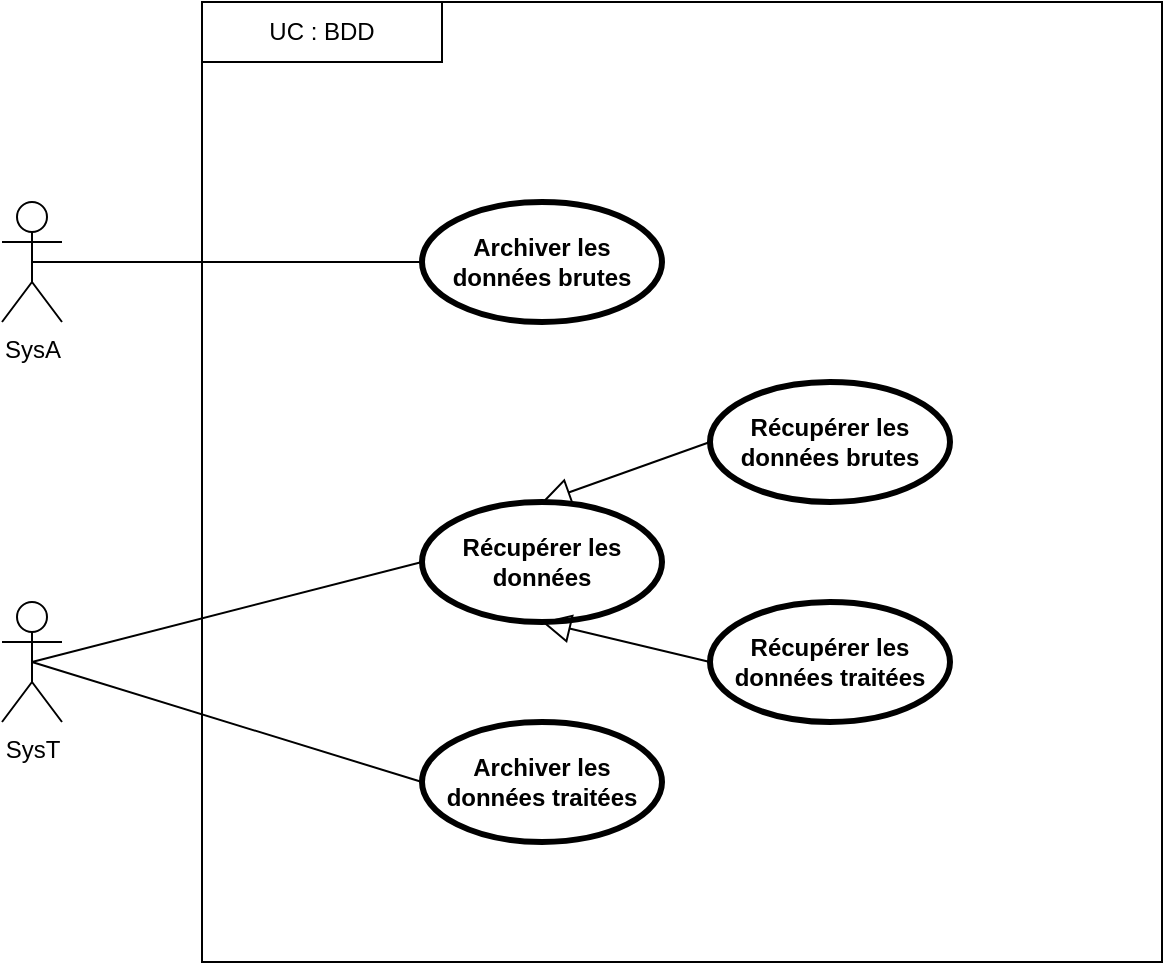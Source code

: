 <mxfile version="26.0.8">
  <diagram name="Page-1" id="7C5conPR3XDGne3vGdcc">
    <mxGraphModel dx="1026" dy="725" grid="1" gridSize="10" guides="1" tooltips="1" connect="1" arrows="1" fold="1" page="1" pageScale="1" pageWidth="827" pageHeight="1169" math="0" shadow="0">
      <root>
        <mxCell id="0" />
        <mxCell id="1" parent="0" />
        <mxCell id="_SGvhKMOM8ONxeFLZ8ZX-1" value="" style="whiteSpace=wrap;html=1;aspect=fixed;" parent="1" vertex="1">
          <mxGeometry x="160" y="120" width="480" height="480" as="geometry" />
        </mxCell>
        <mxCell id="_SGvhKMOM8ONxeFLZ8ZX-2" value="UC : BDD" style="shape=partialRectangle;whiteSpace=wrap;html=1;top=0;left=0;fillColor=none;" parent="1" vertex="1">
          <mxGeometry x="160" y="120" width="120" height="30" as="geometry" />
        </mxCell>
        <mxCell id="_SGvhKMOM8ONxeFLZ8ZX-3" value="SysA" style="shape=umlActor;html=1;verticalLabelPosition=bottom;verticalAlign=top;align=center;" parent="1" vertex="1">
          <mxGeometry x="60" y="220" width="30" height="60" as="geometry" />
        </mxCell>
        <mxCell id="_SGvhKMOM8ONxeFLZ8ZX-4" value="SysT" style="shape=umlActor;html=1;verticalLabelPosition=bottom;verticalAlign=top;align=center;" parent="1" vertex="1">
          <mxGeometry x="60" y="420" width="30" height="60" as="geometry" />
        </mxCell>
        <mxCell id="_SGvhKMOM8ONxeFLZ8ZX-6" value="Archiver les données brutes" style="shape=ellipse;html=1;strokeWidth=3;fontStyle=1;whiteSpace=wrap;align=center;perimeter=ellipsePerimeter;" parent="1" vertex="1">
          <mxGeometry x="270" y="220" width="120" height="60" as="geometry" />
        </mxCell>
        <mxCell id="_SGvhKMOM8ONxeFLZ8ZX-7" value="Récupérer les données" style="shape=ellipse;html=1;strokeWidth=3;fontStyle=1;whiteSpace=wrap;align=center;perimeter=ellipsePerimeter;" parent="1" vertex="1">
          <mxGeometry x="270" y="370" width="120" height="60" as="geometry" />
        </mxCell>
        <mxCell id="_SGvhKMOM8ONxeFLZ8ZX-8" value="" style="edgeStyle=none;html=1;endArrow=none;verticalAlign=bottom;rounded=0;exitX=0.5;exitY=0.5;exitDx=0;exitDy=0;exitPerimeter=0;entryX=0;entryY=0.5;entryDx=0;entryDy=0;" parent="1" source="_SGvhKMOM8ONxeFLZ8ZX-3" target="_SGvhKMOM8ONxeFLZ8ZX-6" edge="1">
          <mxGeometry width="160" relative="1" as="geometry">
            <mxPoint x="240" y="360" as="sourcePoint" />
            <mxPoint x="400" y="360" as="targetPoint" />
          </mxGeometry>
        </mxCell>
        <mxCell id="_SGvhKMOM8ONxeFLZ8ZX-9" value="" style="edgeStyle=none;html=1;endArrow=none;verticalAlign=bottom;rounded=0;exitX=0.5;exitY=0.5;exitDx=0;exitDy=0;exitPerimeter=0;entryX=0;entryY=0.5;entryDx=0;entryDy=0;" parent="1" source="_SGvhKMOM8ONxeFLZ8ZX-4" target="_SGvhKMOM8ONxeFLZ8ZX-7" edge="1">
          <mxGeometry width="160" relative="1" as="geometry">
            <mxPoint x="240" y="360" as="sourcePoint" />
            <mxPoint x="400" y="360" as="targetPoint" />
          </mxGeometry>
        </mxCell>
        <mxCell id="_SGvhKMOM8ONxeFLZ8ZX-10" value="Archiver les données traitées" style="shape=ellipse;html=1;strokeWidth=3;fontStyle=1;whiteSpace=wrap;align=center;perimeter=ellipsePerimeter;" parent="1" vertex="1">
          <mxGeometry x="270" y="480" width="120" height="60" as="geometry" />
        </mxCell>
        <mxCell id="_SGvhKMOM8ONxeFLZ8ZX-11" value="" style="edgeStyle=none;html=1;endArrow=none;verticalAlign=bottom;rounded=0;exitX=0.5;exitY=0.5;exitDx=0;exitDy=0;exitPerimeter=0;entryX=0;entryY=0.5;entryDx=0;entryDy=0;" parent="1" source="_SGvhKMOM8ONxeFLZ8ZX-4" target="_SGvhKMOM8ONxeFLZ8ZX-10" edge="1">
          <mxGeometry width="160" relative="1" as="geometry">
            <mxPoint x="240" y="360" as="sourcePoint" />
            <mxPoint x="400" y="360" as="targetPoint" />
          </mxGeometry>
        </mxCell>
        <mxCell id="_SGvhKMOM8ONxeFLZ8ZX-12" value="Récupérer les données brutes" style="shape=ellipse;html=1;strokeWidth=3;fontStyle=1;whiteSpace=wrap;align=center;perimeter=ellipsePerimeter;" parent="1" vertex="1">
          <mxGeometry x="414" y="310" width="120" height="60" as="geometry" />
        </mxCell>
        <mxCell id="_SGvhKMOM8ONxeFLZ8ZX-13" value="Récupérer les données traitées" style="shape=ellipse;html=1;strokeWidth=3;fontStyle=1;whiteSpace=wrap;align=center;perimeter=ellipsePerimeter;" parent="1" vertex="1">
          <mxGeometry x="414" y="420" width="120" height="60" as="geometry" />
        </mxCell>
        <mxCell id="_SGvhKMOM8ONxeFLZ8ZX-14" value="" style="edgeStyle=none;html=1;endArrow=block;endFill=0;endSize=12;verticalAlign=bottom;rounded=0;entryX=0.5;entryY=0;entryDx=0;entryDy=0;exitX=0;exitY=0.5;exitDx=0;exitDy=0;" parent="1" source="_SGvhKMOM8ONxeFLZ8ZX-12" target="_SGvhKMOM8ONxeFLZ8ZX-7" edge="1">
          <mxGeometry width="160" relative="1" as="geometry">
            <mxPoint x="240" y="360" as="sourcePoint" />
            <mxPoint x="400" y="360" as="targetPoint" />
          </mxGeometry>
        </mxCell>
        <mxCell id="_SGvhKMOM8ONxeFLZ8ZX-15" value="" style="edgeStyle=none;html=1;endArrow=block;endFill=0;endSize=12;verticalAlign=bottom;rounded=0;entryX=0.5;entryY=1;entryDx=0;entryDy=0;exitX=0;exitY=0.5;exitDx=0;exitDy=0;" parent="1" source="_SGvhKMOM8ONxeFLZ8ZX-13" target="_SGvhKMOM8ONxeFLZ8ZX-7" edge="1">
          <mxGeometry width="160" relative="1" as="geometry">
            <mxPoint x="240" y="360" as="sourcePoint" />
            <mxPoint x="400" y="360" as="targetPoint" />
          </mxGeometry>
        </mxCell>
      </root>
    </mxGraphModel>
  </diagram>
</mxfile>
